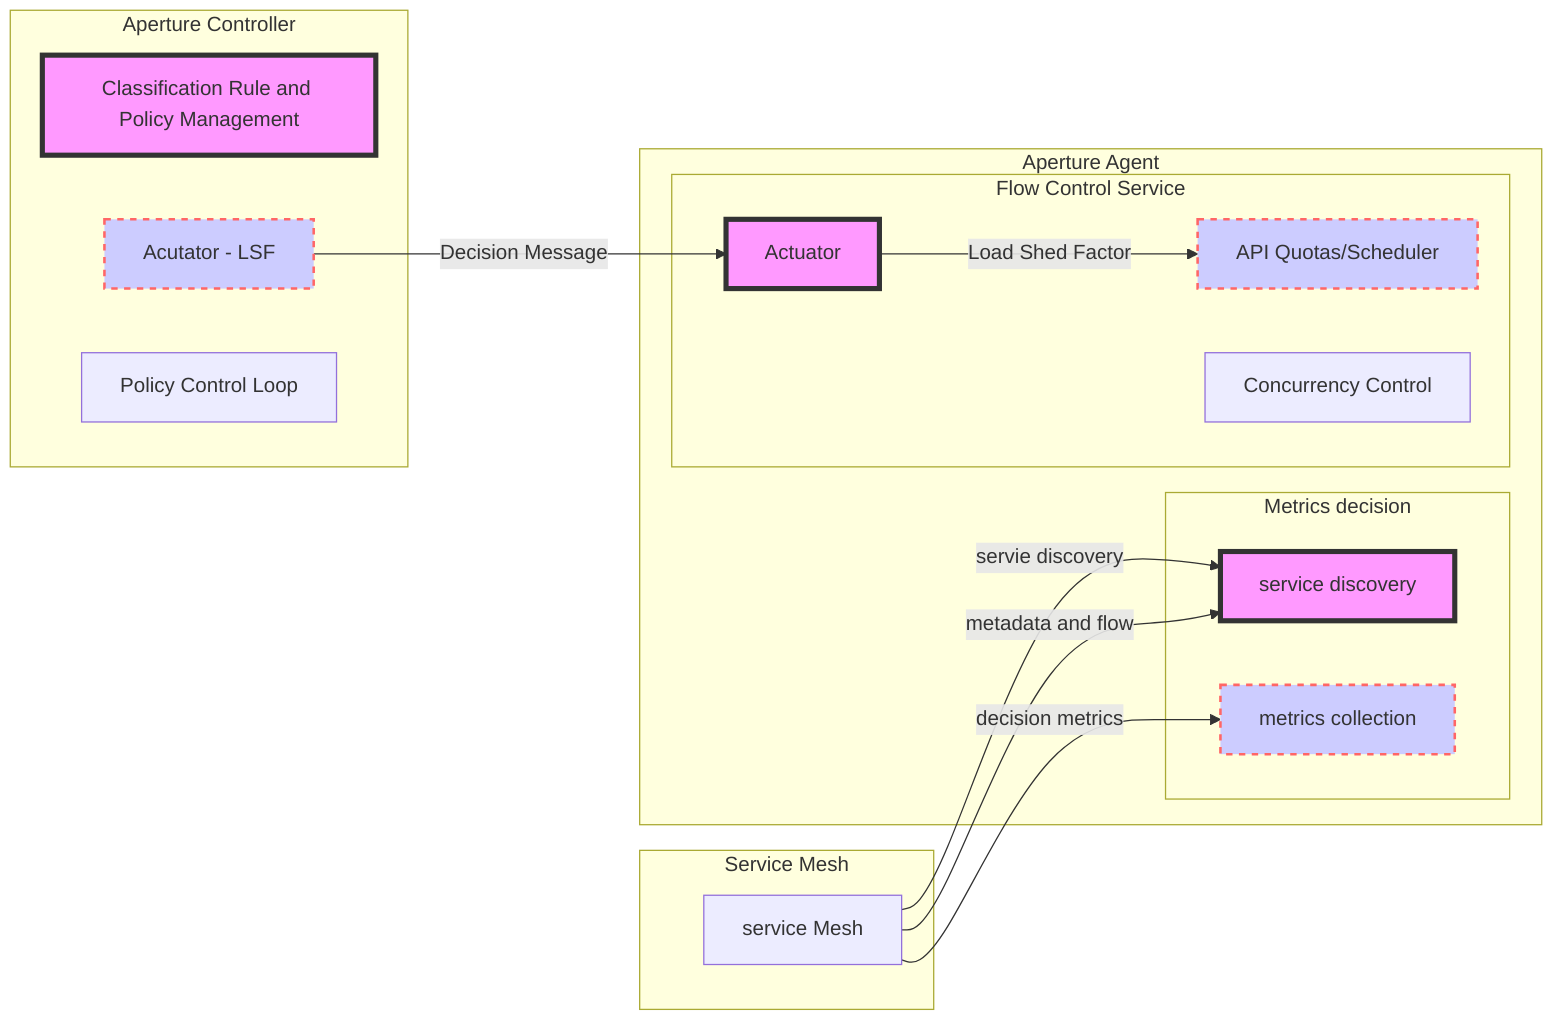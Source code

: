 graph LR
    subgraph agent["Aperture Agent"]
        subgraph Metrics decision
            id1[service discovery]
            id2[ metrics collection]
            style id1 fill:#f9f,stroke:#333,stroke-width:4px;
            style id2 fill:#ccf,stroke:#f66,stroke-width:2px,stroke-dasharray: 5, 5;
        end
        subgraph fcs["Flow Control Service"]
            id3[Actuator]
            id4[API Quotas/Scheduler]
            id5[Concurrency Control]
            style id3 fill:#f9f,stroke:#333,stroke-width:4px;
            style id4 fill:#ccf,stroke:#f66,stroke-width:2px,stroke-dasharray: 5, 5;
        end
    end
    subgraph controller["Aperture Controller"]
        id6[Classification Rule and Policy Management]
        id7[Acutator - LSF]
        id8[Policy Control Loop]
        style id6 fill:#f9f,stroke:#333,stroke-width:4px;
        style id7 fill:#ccf,stroke:#f66,stroke-width:2px,stroke-dasharray: 5, 5;
    end
    subgraph mesh["Service Mesh"]
        id9[service Mesh]
    end
    id3-->|Load Shed Factor|id4
    id7-->|Decision Message|id3
    id9 -->|decision metrics| id2
    id9 -->|servie discovery| id1
    id9 -->|metadata and flow| id1